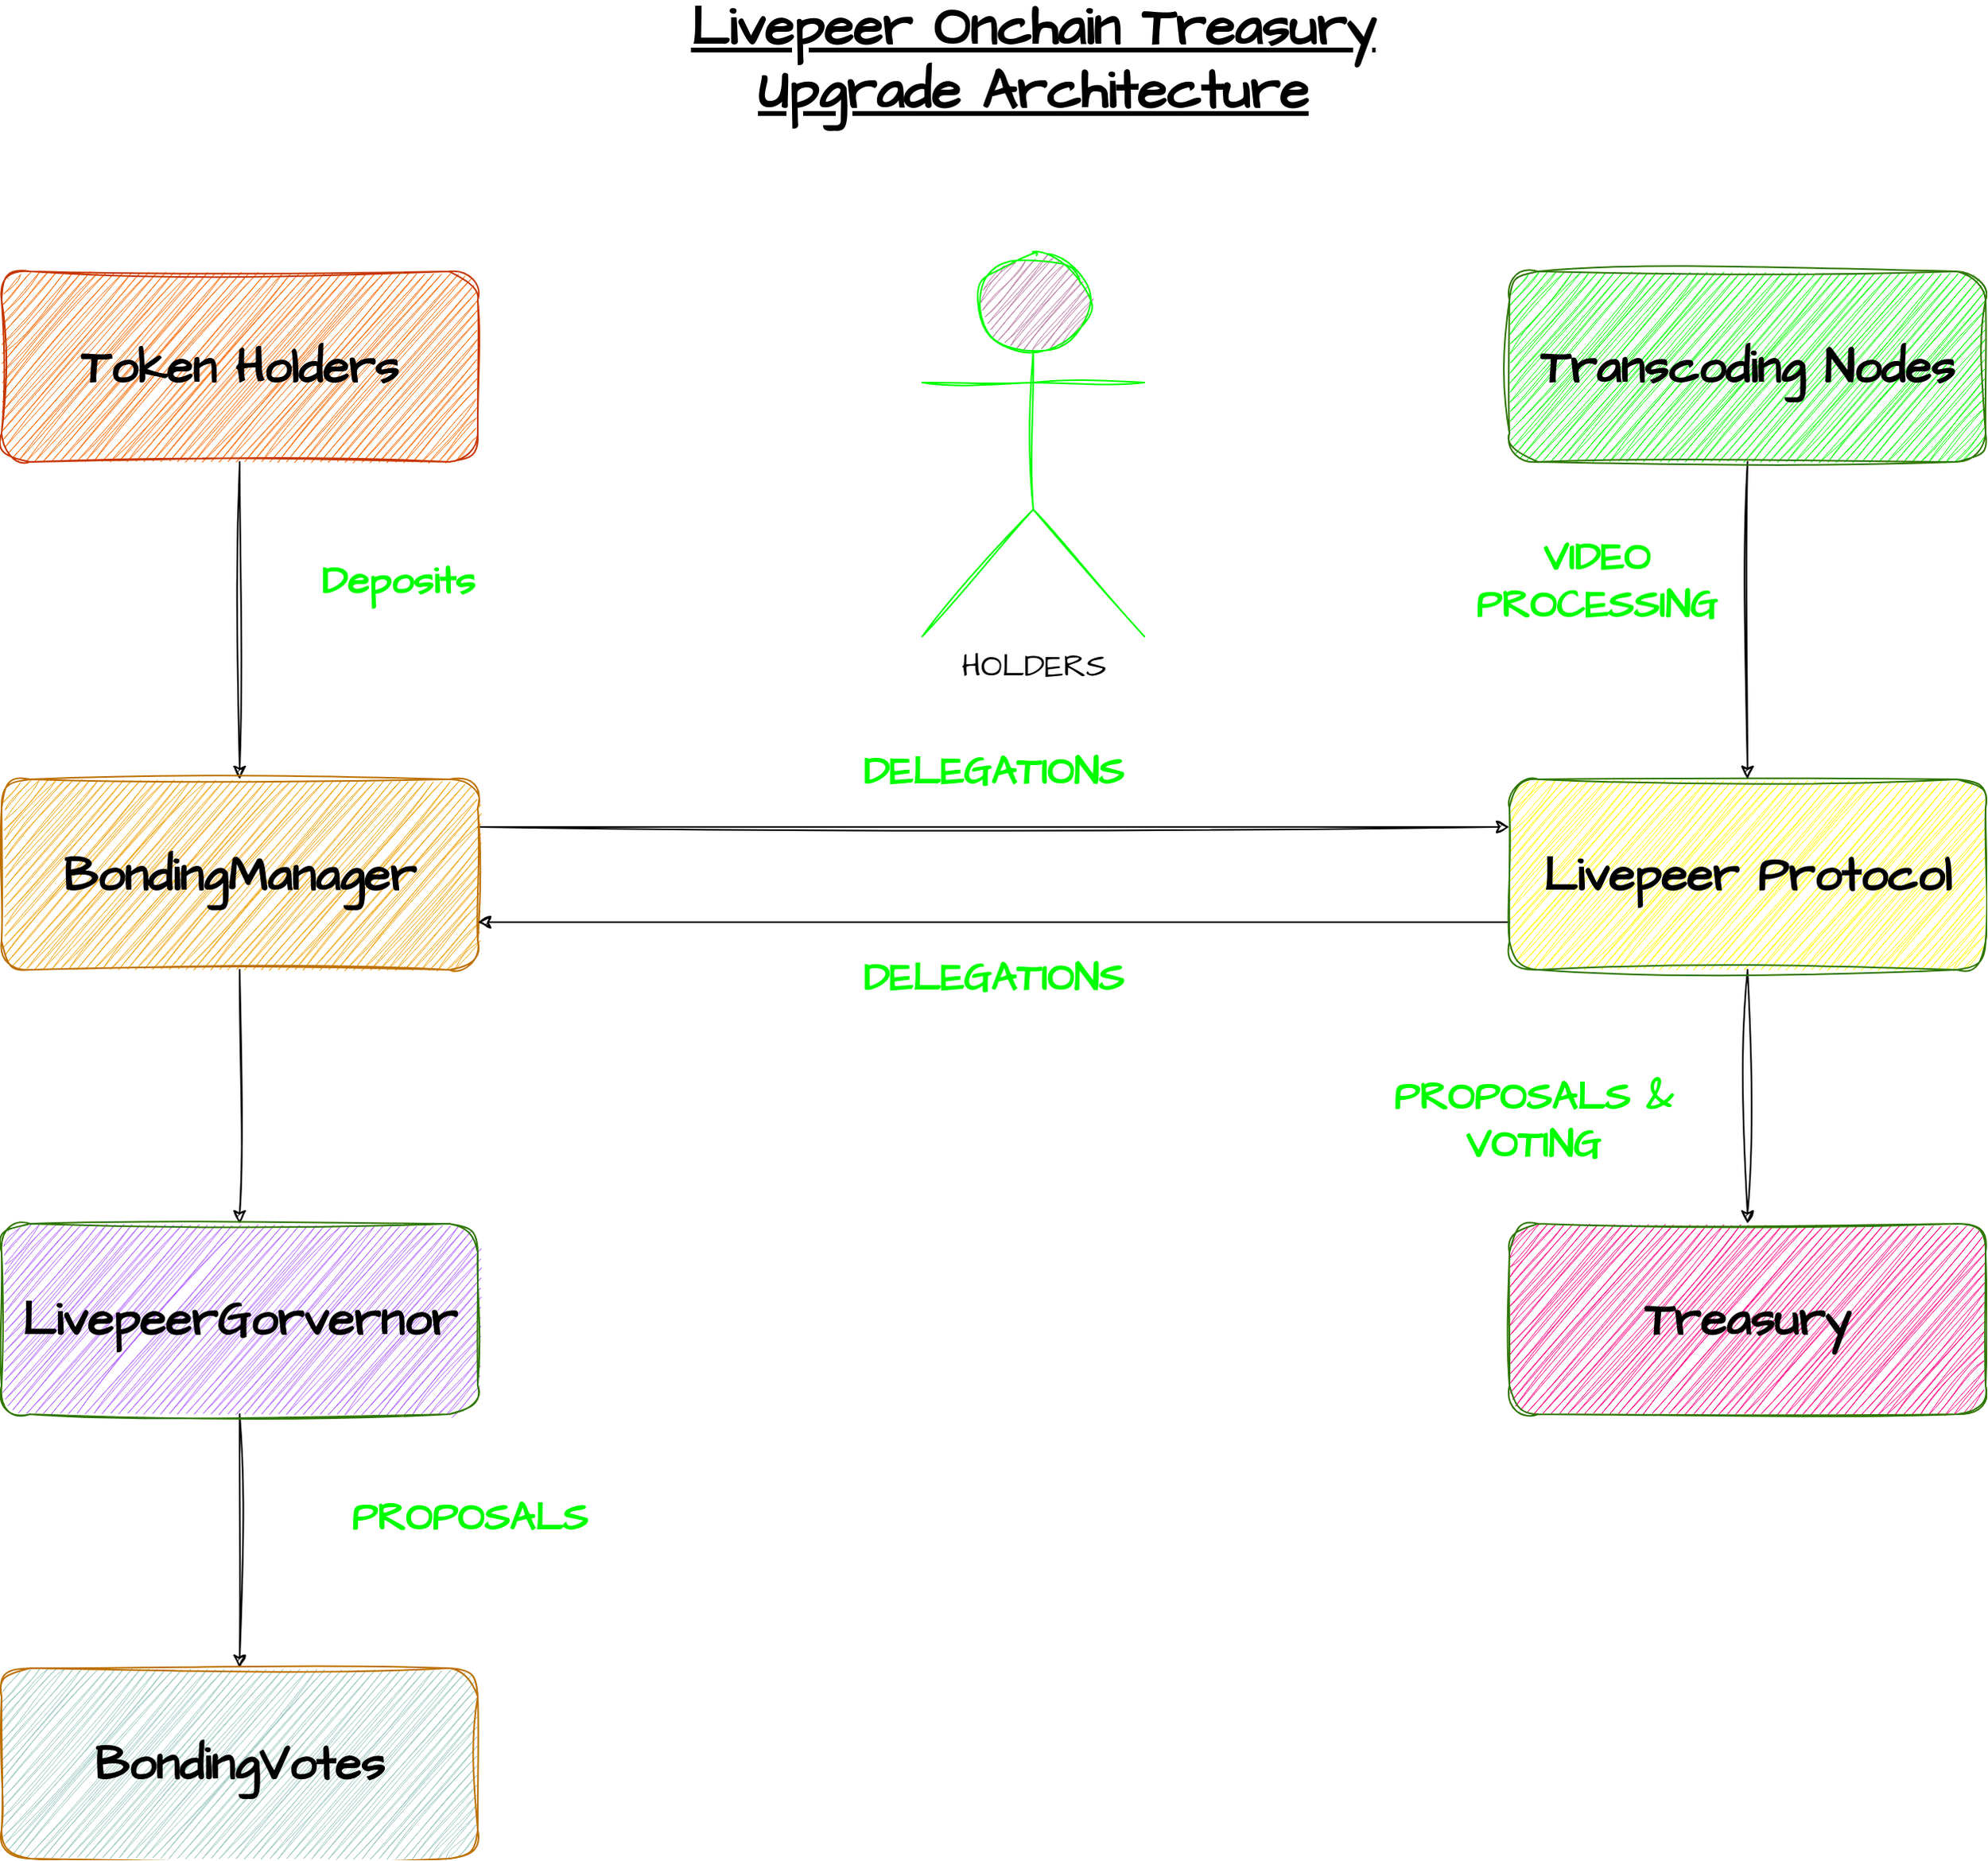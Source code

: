 <mxfile version="21.7.2" type="github">
  <diagram name="Página-1" id="yWGLrWYSczdTiaF9Wtc3">
    <mxGraphModel dx="2271" dy="789" grid="1" gridSize="10" guides="1" tooltips="1" connect="1" arrows="1" fold="1" page="1" pageScale="1" pageWidth="827" pageHeight="1169" background="none" math="0" shadow="0">
      <root>
        <mxCell id="0" />
        <mxCell id="1" parent="0" />
        <mxCell id="3GVqCLC3AOpg88e1xVN--2" value="&lt;div style=&quot;line-height: 163%;&quot;&gt;&lt;font size=&quot;1&quot; style=&quot;&quot;&gt;&lt;b style=&quot;&quot;&gt;&lt;u style=&quot;font-size: 34px;&quot;&gt;Livepeer Onchain Treasury Upgrade Architecture &lt;/u&gt;&lt;/b&gt;&lt;/font&gt;&lt;/div&gt;" style="text;html=1;strokeColor=none;fillColor=none;align=center;verticalAlign=middle;whiteSpace=wrap;rounded=0;fontSize=20;fontFamily=Architects Daughter;" parent="1" vertex="1">
          <mxGeometry x="-233" y="140" width="486" height="80" as="geometry" />
        </mxCell>
        <mxCell id="M4fMpMwqK3yh5M_hbPdH-608" style="edgeStyle=orthogonalEdgeStyle;rounded=0;sketch=1;hachureGap=4;jiggle=2;curveFitting=1;orthogonalLoop=1;jettySize=auto;html=1;exitX=0.5;exitY=1;exitDx=0;exitDy=0;fontFamily=Architects Daughter;fontSource=https%3A%2F%2Ffonts.googleapis.com%2Fcss%3Ffamily%3DArchitects%2BDaughter;fontSize=16;entryX=0.5;entryY=0;entryDx=0;entryDy=0;" edge="1" parent="1" source="M4fMpMwqK3yh5M_hbPdH-606" target="M4fMpMwqK3yh5M_hbPdH-610">
          <mxGeometry relative="1" as="geometry">
            <mxPoint x="-470" y="560" as="targetPoint" />
          </mxGeometry>
        </mxCell>
        <mxCell id="M4fMpMwqK3yh5M_hbPdH-606" value="&lt;font color=&quot;#000000&quot; style=&quot;font-size: 30px;&quot;&gt;&lt;b&gt;Token Holders&lt;/b&gt;&lt;/font&gt;" style="rounded=1;whiteSpace=wrap;html=1;sketch=1;hachureGap=4;jiggle=2;curveFitting=1;fontFamily=Architects Daughter;fontSource=https%3A%2F%2Ffonts.googleapis.com%2Fcss%3Ffamily%3DArchitects%2BDaughter;fontSize=20;fillColor=#fa6800;fontColor=#000000;strokeColor=#C73500;" vertex="1" parent="1">
          <mxGeometry x="-640" y="310" width="300" height="120" as="geometry" />
        </mxCell>
        <mxCell id="M4fMpMwqK3yh5M_hbPdH-607" value="HOLDERS" style="shape=umlActor;verticalLabelPosition=bottom;verticalAlign=top;html=1;outlineConnect=0;sketch=1;hachureGap=4;jiggle=2;curveFitting=1;fontFamily=Architects Daughter;fontSource=https%3A%2F%2Ffonts.googleapis.com%2Fcss%3Ffamily%3DArchitects%2BDaughter;fontSize=20;fillColor=#B5739D;fontColor=#000000;strokeColor=#00FF00;" vertex="1" parent="1">
          <mxGeometry x="-60" y="300" width="140" height="240" as="geometry" />
        </mxCell>
        <mxCell id="M4fMpMwqK3yh5M_hbPdH-609" value="&lt;b&gt;&lt;font color=&quot;#00ff00&quot; style=&quot;font-size: 25px;&quot;&gt;Deposits&lt;/font&gt;&lt;/b&gt;" style="text;html=1;strokeColor=none;fillColor=none;align=center;verticalAlign=middle;whiteSpace=wrap;rounded=0;fontSize=20;fontFamily=Architects Daughter;" vertex="1" parent="1">
          <mxGeometry x="-440" y="490" width="100" height="30" as="geometry" />
        </mxCell>
        <mxCell id="M4fMpMwqK3yh5M_hbPdH-611" style="edgeStyle=orthogonalEdgeStyle;rounded=0;sketch=1;hachureGap=4;jiggle=2;curveFitting=1;orthogonalLoop=1;jettySize=auto;html=1;exitX=0.5;exitY=1;exitDx=0;exitDy=0;fontFamily=Architects Daughter;fontSource=https%3A%2F%2Ffonts.googleapis.com%2Fcss%3Ffamily%3DArchitects%2BDaughter;fontSize=16;" edge="1" parent="1" source="M4fMpMwqK3yh5M_hbPdH-610" target="M4fMpMwqK3yh5M_hbPdH-620">
          <mxGeometry relative="1" as="geometry">
            <mxPoint x="-199.571" y="890" as="targetPoint" />
          </mxGeometry>
        </mxCell>
        <mxCell id="M4fMpMwqK3yh5M_hbPdH-612" style="edgeStyle=orthogonalEdgeStyle;rounded=0;sketch=1;hachureGap=4;jiggle=2;curveFitting=1;orthogonalLoop=1;jettySize=auto;html=1;exitX=1;exitY=0.25;exitDx=0;exitDy=0;fontFamily=Architects Daughter;fontSource=https%3A%2F%2Ffonts.googleapis.com%2Fcss%3Ffamily%3DArchitects%2BDaughter;fontSize=16;entryX=0;entryY=0.25;entryDx=0;entryDy=0;" edge="1" parent="1" source="M4fMpMwqK3yh5M_hbPdH-610" target="M4fMpMwqK3yh5M_hbPdH-614">
          <mxGeometry relative="1" as="geometry">
            <mxPoint x="380" y="640" as="targetPoint" />
          </mxGeometry>
        </mxCell>
        <mxCell id="M4fMpMwqK3yh5M_hbPdH-610" value="&lt;font color=&quot;#000000&quot; style=&quot;font-size: 30px;&quot;&gt;&lt;b&gt;BondingManager&lt;/b&gt;&lt;/font&gt;" style="rounded=1;whiteSpace=wrap;html=1;sketch=1;hachureGap=4;jiggle=2;curveFitting=1;fontFamily=Architects Daughter;fontSource=https%3A%2F%2Ffonts.googleapis.com%2Fcss%3Ffamily%3DArchitects%2BDaughter;fontSize=20;fillColor=#f0a30a;fontColor=#000000;strokeColor=#BD7000;" vertex="1" parent="1">
          <mxGeometry x="-640" y="630" width="300" height="120" as="geometry" />
        </mxCell>
        <mxCell id="M4fMpMwqK3yh5M_hbPdH-613" value="&lt;b&gt;&lt;font color=&quot;#00ff00&quot; style=&quot;font-size: 25px;&quot;&gt;DELEGATIONS&lt;/font&gt;&lt;/b&gt;" style="text;html=1;strokeColor=none;fillColor=none;align=center;verticalAlign=middle;whiteSpace=wrap;rounded=0;fontSize=20;fontFamily=Architects Daughter;" vertex="1" parent="1">
          <mxGeometry x="-120" y="610" width="210" height="30" as="geometry" />
        </mxCell>
        <mxCell id="M4fMpMwqK3yh5M_hbPdH-624" style="edgeStyle=orthogonalEdgeStyle;rounded=0;sketch=1;hachureGap=4;jiggle=2;curveFitting=1;orthogonalLoop=1;jettySize=auto;html=1;exitX=0.5;exitY=1;exitDx=0;exitDy=0;fontFamily=Architects Daughter;fontSource=https%3A%2F%2Ffonts.googleapis.com%2Fcss%3Ffamily%3DArchitects%2BDaughter;fontSize=16;" edge="1" parent="1" source="M4fMpMwqK3yh5M_hbPdH-614" target="M4fMpMwqK3yh5M_hbPdH-626">
          <mxGeometry relative="1" as="geometry">
            <mxPoint x="540" y="890" as="targetPoint" />
          </mxGeometry>
        </mxCell>
        <mxCell id="M4fMpMwqK3yh5M_hbPdH-628" style="edgeStyle=orthogonalEdgeStyle;rounded=0;sketch=1;hachureGap=4;jiggle=2;curveFitting=1;orthogonalLoop=1;jettySize=auto;html=1;exitX=0;exitY=0.75;exitDx=0;exitDy=0;entryX=1;entryY=0.75;entryDx=0;entryDy=0;fontFamily=Architects Daughter;fontSource=https%3A%2F%2Ffonts.googleapis.com%2Fcss%3Ffamily%3DArchitects%2BDaughter;fontSize=16;" edge="1" parent="1" source="M4fMpMwqK3yh5M_hbPdH-614" target="M4fMpMwqK3yh5M_hbPdH-610">
          <mxGeometry relative="1" as="geometry" />
        </mxCell>
        <mxCell id="M4fMpMwqK3yh5M_hbPdH-614" value="&lt;font color=&quot;#000000&quot; style=&quot;font-size: 30px;&quot;&gt;&lt;b&gt;Livepeer Protocol&lt;/b&gt;&lt;/font&gt;" style="rounded=1;whiteSpace=wrap;html=1;sketch=1;hachureGap=4;jiggle=2;curveFitting=1;fontFamily=Architects Daughter;fontSource=https%3A%2F%2Ffonts.googleapis.com%2Fcss%3Ffamily%3DArchitects%2BDaughter;fontSize=20;fillColor=#FFFF00;fontColor=#ffffff;strokeColor=#2D7600;" vertex="1" parent="1">
          <mxGeometry x="310" y="630" width="300" height="120" as="geometry" />
        </mxCell>
        <mxCell id="M4fMpMwqK3yh5M_hbPdH-616" value="&lt;b&gt;&lt;font color=&quot;#00ff00&quot; style=&quot;font-size: 25px;&quot;&gt;DELEGATIONS&lt;/font&gt;&lt;/b&gt;" style="text;html=1;strokeColor=none;fillColor=none;align=center;verticalAlign=middle;whiteSpace=wrap;rounded=0;fontSize=20;fontFamily=Architects Daughter;" vertex="1" parent="1">
          <mxGeometry x="-120" y="740" width="210" height="30" as="geometry" />
        </mxCell>
        <mxCell id="M4fMpMwqK3yh5M_hbPdH-618" style="edgeStyle=orthogonalEdgeStyle;rounded=0;sketch=1;hachureGap=4;jiggle=2;curveFitting=1;orthogonalLoop=1;jettySize=auto;html=1;exitX=0.5;exitY=1;exitDx=0;exitDy=0;fontFamily=Architects Daughter;fontSource=https%3A%2F%2Ffonts.googleapis.com%2Fcss%3Ffamily%3DArchitects%2BDaughter;fontSize=16;entryX=0.5;entryY=0;entryDx=0;entryDy=0;" edge="1" parent="1" source="M4fMpMwqK3yh5M_hbPdH-617" target="M4fMpMwqK3yh5M_hbPdH-614">
          <mxGeometry relative="1" as="geometry">
            <mxPoint x="540" y="590" as="targetPoint" />
          </mxGeometry>
        </mxCell>
        <mxCell id="M4fMpMwqK3yh5M_hbPdH-617" value="&lt;font color=&quot;#000000&quot; style=&quot;font-size: 30px;&quot;&gt;&lt;b&gt;Transcoding Nodes&lt;/b&gt;&lt;/font&gt;" style="rounded=1;whiteSpace=wrap;html=1;sketch=1;hachureGap=4;jiggle=2;curveFitting=1;fontFamily=Architects Daughter;fontSource=https%3A%2F%2Ffonts.googleapis.com%2Fcss%3Ffamily%3DArchitects%2BDaughter;fontSize=20;fillColor=#00FF00;fontColor=#ffffff;strokeColor=#2D7600;" vertex="1" parent="1">
          <mxGeometry x="310" y="310" width="300" height="120" as="geometry" />
        </mxCell>
        <mxCell id="M4fMpMwqK3yh5M_hbPdH-619" value="&lt;b&gt;&lt;font color=&quot;#00ff00&quot; style=&quot;font-size: 25px;&quot;&gt;VIDEO PROCESSING&lt;/font&gt;&lt;/b&gt;" style="text;html=1;strokeColor=none;fillColor=none;align=center;verticalAlign=middle;whiteSpace=wrap;rounded=0;fontSize=20;fontFamily=Architects Daughter;" vertex="1" parent="1">
          <mxGeometry x="260" y="490" width="210" height="30" as="geometry" />
        </mxCell>
        <mxCell id="M4fMpMwqK3yh5M_hbPdH-621" style="edgeStyle=orthogonalEdgeStyle;rounded=0;sketch=1;hachureGap=4;jiggle=2;curveFitting=1;orthogonalLoop=1;jettySize=auto;html=1;exitX=0.5;exitY=1;exitDx=0;exitDy=0;fontFamily=Architects Daughter;fontSource=https%3A%2F%2Ffonts.googleapis.com%2Fcss%3Ffamily%3DArchitects%2BDaughter;fontSize=16;entryX=0.5;entryY=0;entryDx=0;entryDy=0;" edge="1" parent="1" source="M4fMpMwqK3yh5M_hbPdH-620" target="M4fMpMwqK3yh5M_hbPdH-623">
          <mxGeometry relative="1" as="geometry">
            <mxPoint x="-200" y="1200" as="targetPoint" />
          </mxGeometry>
        </mxCell>
        <mxCell id="M4fMpMwqK3yh5M_hbPdH-620" value="&lt;font color=&quot;#000000&quot;&gt;&lt;span style=&quot;font-size: 30px;&quot;&gt;&lt;b&gt;LivepeerGorvernor&lt;/b&gt;&lt;/span&gt;&lt;/font&gt;" style="rounded=1;whiteSpace=wrap;html=1;sketch=1;hachureGap=4;jiggle=2;curveFitting=1;fontFamily=Architects Daughter;fontSource=https%3A%2F%2Ffonts.googleapis.com%2Fcss%3Ffamily%3DArchitects%2BDaughter;fontSize=20;fillColor=#B266FF;fontColor=#ffffff;strokeColor=#2D7600;" vertex="1" parent="1">
          <mxGeometry x="-640" y="910" width="300" height="120" as="geometry" />
        </mxCell>
        <mxCell id="M4fMpMwqK3yh5M_hbPdH-622" value="&lt;b&gt;&lt;font color=&quot;#00ff00&quot; style=&quot;font-size: 25px;&quot;&gt;PROPOSALS&lt;/font&gt;&lt;/b&gt;" style="text;html=1;strokeColor=none;fillColor=none;align=center;verticalAlign=middle;whiteSpace=wrap;rounded=0;fontSize=20;fontFamily=Architects Daughter;" vertex="1" parent="1">
          <mxGeometry x="-450" y="1080" width="210" height="30" as="geometry" />
        </mxCell>
        <mxCell id="M4fMpMwqK3yh5M_hbPdH-623" value="&lt;font color=&quot;#000000&quot;&gt;&lt;span style=&quot;font-size: 30px;&quot;&gt;&lt;b&gt;BondingVotes&lt;/b&gt;&lt;/span&gt;&lt;/font&gt;" style="rounded=1;whiteSpace=wrap;html=1;sketch=1;hachureGap=4;jiggle=2;curveFitting=1;fontFamily=Architects Daughter;fontSource=https%3A%2F%2Ffonts.googleapis.com%2Fcss%3Ffamily%3DArchitects%2BDaughter;fontSize=20;fillColor=#9AC7BF;fontColor=#000000;strokeColor=#BD7000;" vertex="1" parent="1">
          <mxGeometry x="-640" y="1190" width="300" height="120" as="geometry" />
        </mxCell>
        <mxCell id="M4fMpMwqK3yh5M_hbPdH-625" value="&lt;b&gt;&lt;font color=&quot;#00ff00&quot; style=&quot;font-size: 25px;&quot;&gt;PROPOSALS &amp;amp; VOTING&lt;/font&gt;&lt;/b&gt;" style="text;html=1;strokeColor=none;fillColor=none;align=center;verticalAlign=middle;whiteSpace=wrap;rounded=0;fontSize=20;fontFamily=Architects Daughter;" vertex="1" parent="1">
          <mxGeometry x="220" y="830" width="210" height="30" as="geometry" />
        </mxCell>
        <mxCell id="M4fMpMwqK3yh5M_hbPdH-626" value="&lt;font color=&quot;#000000&quot;&gt;&lt;span style=&quot;font-size: 30px;&quot;&gt;&lt;b&gt;Treasury&lt;/b&gt;&lt;/span&gt;&lt;/font&gt;" style="rounded=1;whiteSpace=wrap;html=1;sketch=1;hachureGap=4;jiggle=2;curveFitting=1;fontFamily=Architects Daughter;fontSource=https%3A%2F%2Ffonts.googleapis.com%2Fcss%3Ffamily%3DArchitects%2BDaughter;fontSize=20;fillColor=#FF0080;fontColor=#ffffff;strokeColor=#2D7600;" vertex="1" parent="1">
          <mxGeometry x="310" y="910" width="300" height="120" as="geometry" />
        </mxCell>
      </root>
    </mxGraphModel>
  </diagram>
</mxfile>
